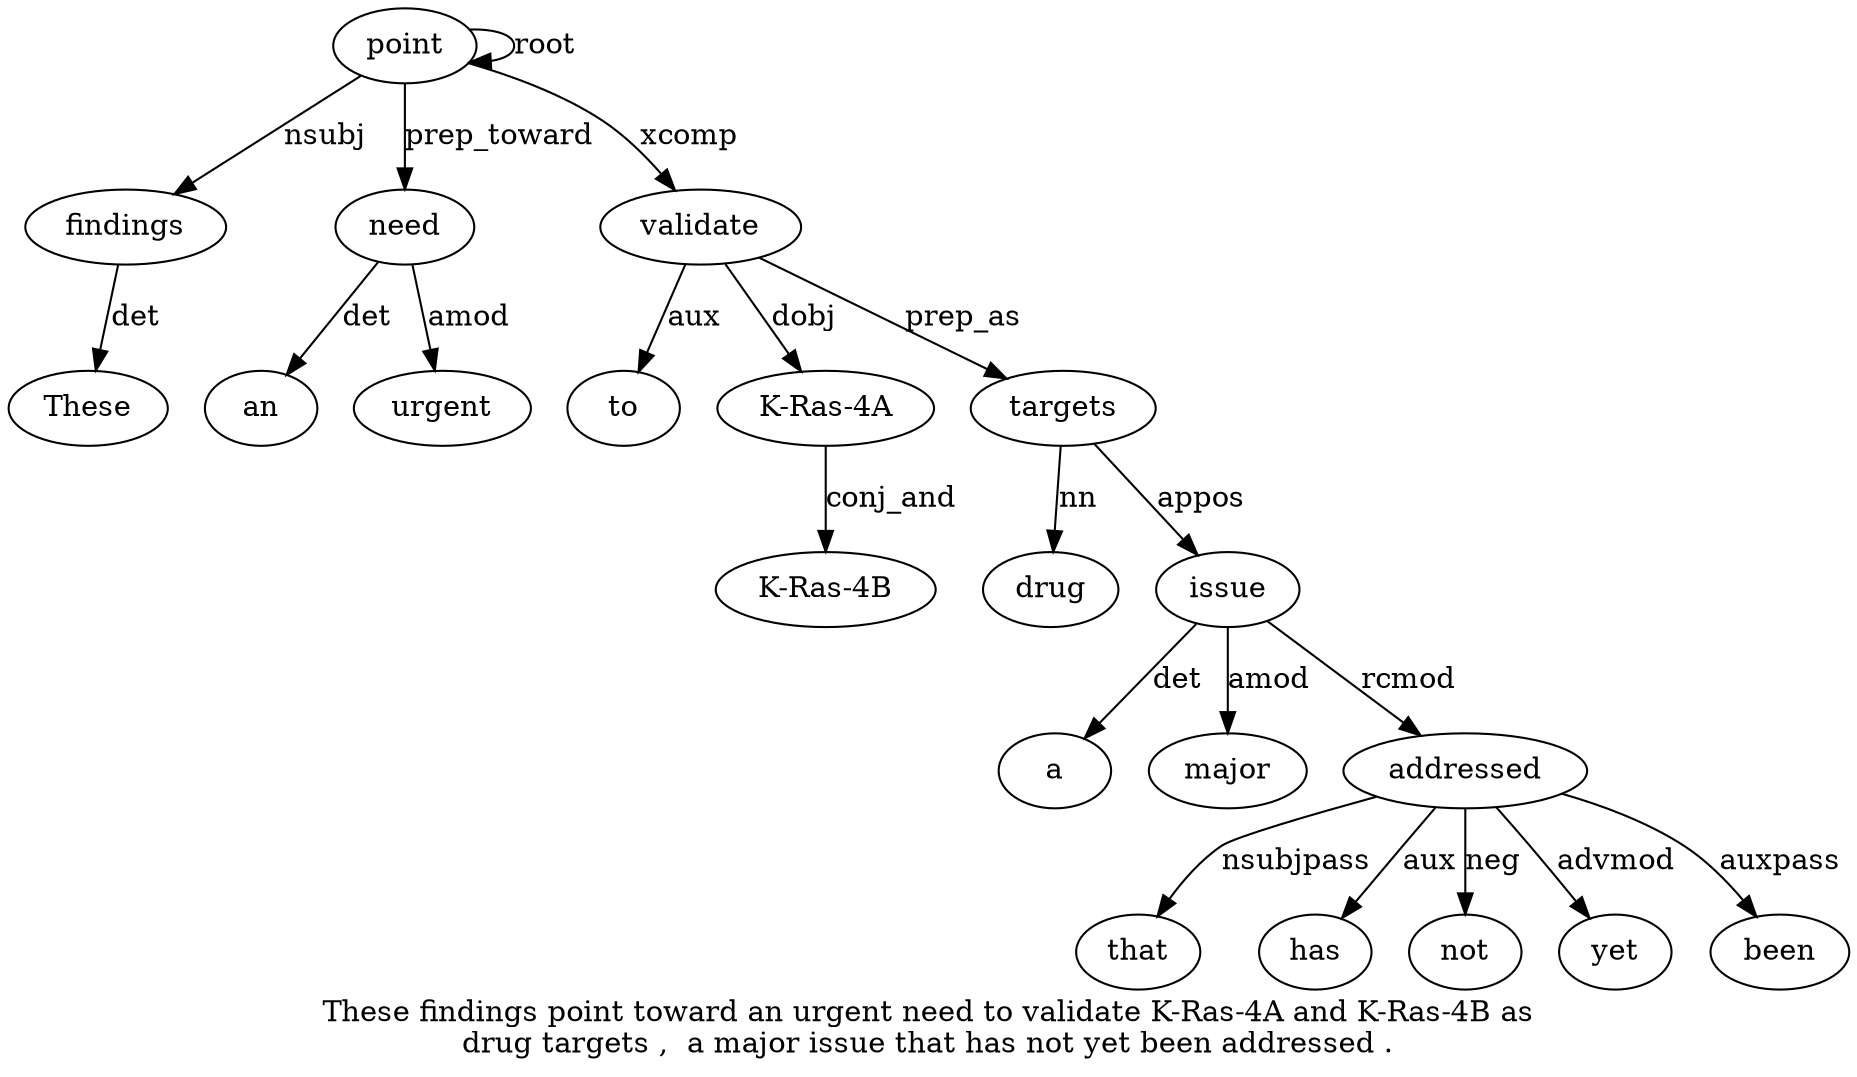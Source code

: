 digraph "These findings point toward an urgent need to validate K-Ras-4A and K-Ras-4B as drug targets ,  a major issue that has not yet been addressed ." {
label="These findings point toward an urgent need to validate K-Ras-4A and K-Ras-4B as
drug targets ,  a major issue that has not yet been addressed .";
findings2 [style=filled, fillcolor=white, label=findings];
These1 [style=filled, fillcolor=white, label=These];
findings2 -> These1  [label=det];
point3 [style=filled, fillcolor=white, label=point];
point3 -> findings2  [label=nsubj];
point3 -> point3  [label=root];
need7 [style=filled, fillcolor=white, label=need];
an5 [style=filled, fillcolor=white, label=an];
need7 -> an5  [label=det];
urgent6 [style=filled, fillcolor=white, label=urgent];
need7 -> urgent6  [label=amod];
point3 -> need7  [label=prep_toward];
validate9 [style=filled, fillcolor=white, label=validate];
to8 [style=filled, fillcolor=white, label=to];
validate9 -> to8  [label=aux];
point3 -> validate9  [label=xcomp];
"K-Ras-4A10" [style=filled, fillcolor=white, label="K-Ras-4A"];
validate9 -> "K-Ras-4A10"  [label=dobj];
"K-Ras-4B12" [style=filled, fillcolor=white, label="K-Ras-4B"];
"K-Ras-4A10" -> "K-Ras-4B12"  [label=conj_and];
targets15 [style=filled, fillcolor=white, label=targets];
drug14 [style=filled, fillcolor=white, label=drug];
targets15 -> drug14  [label=nn];
validate9 -> targets15  [label=prep_as];
issue19 [style=filled, fillcolor=white, label=issue];
a17 [style=filled, fillcolor=white, label=a];
issue19 -> a17  [label=det];
major18 [style=filled, fillcolor=white, label=major];
issue19 -> major18  [label=amod];
targets15 -> issue19  [label=appos];
addressed25 [style=filled, fillcolor=white, label=addressed];
that20 [style=filled, fillcolor=white, label=that];
addressed25 -> that20  [label=nsubjpass];
has21 [style=filled, fillcolor=white, label=has];
addressed25 -> has21  [label=aux];
not22 [style=filled, fillcolor=white, label=not];
addressed25 -> not22  [label=neg];
yet23 [style=filled, fillcolor=white, label=yet];
addressed25 -> yet23  [label=advmod];
been24 [style=filled, fillcolor=white, label=been];
addressed25 -> been24  [label=auxpass];
issue19 -> addressed25  [label=rcmod];
}
